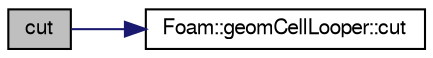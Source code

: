 digraph "cut"
{
  bgcolor="transparent";
  edge [fontname="FreeSans",fontsize="10",labelfontname="FreeSans",labelfontsize="10"];
  node [fontname="FreeSans",fontsize="10",shape=record];
  rankdir="LR";
  Node1 [label="cut",height=0.2,width=0.4,color="black", fillcolor="grey75", style="filled" fontcolor="black"];
  Node1 -> Node2 [color="midnightblue",fontsize="10",style="solid",fontname="FreeSans"];
  Node2 [label="Foam::geomCellLooper::cut",height=0.2,width=0.4,color="black",URL="$a00892.html#a57a0014495f8049ba5a41bc5fba01230",tooltip="Create cut along circumference of cellI. Gets current mesh cuts. "];
}
